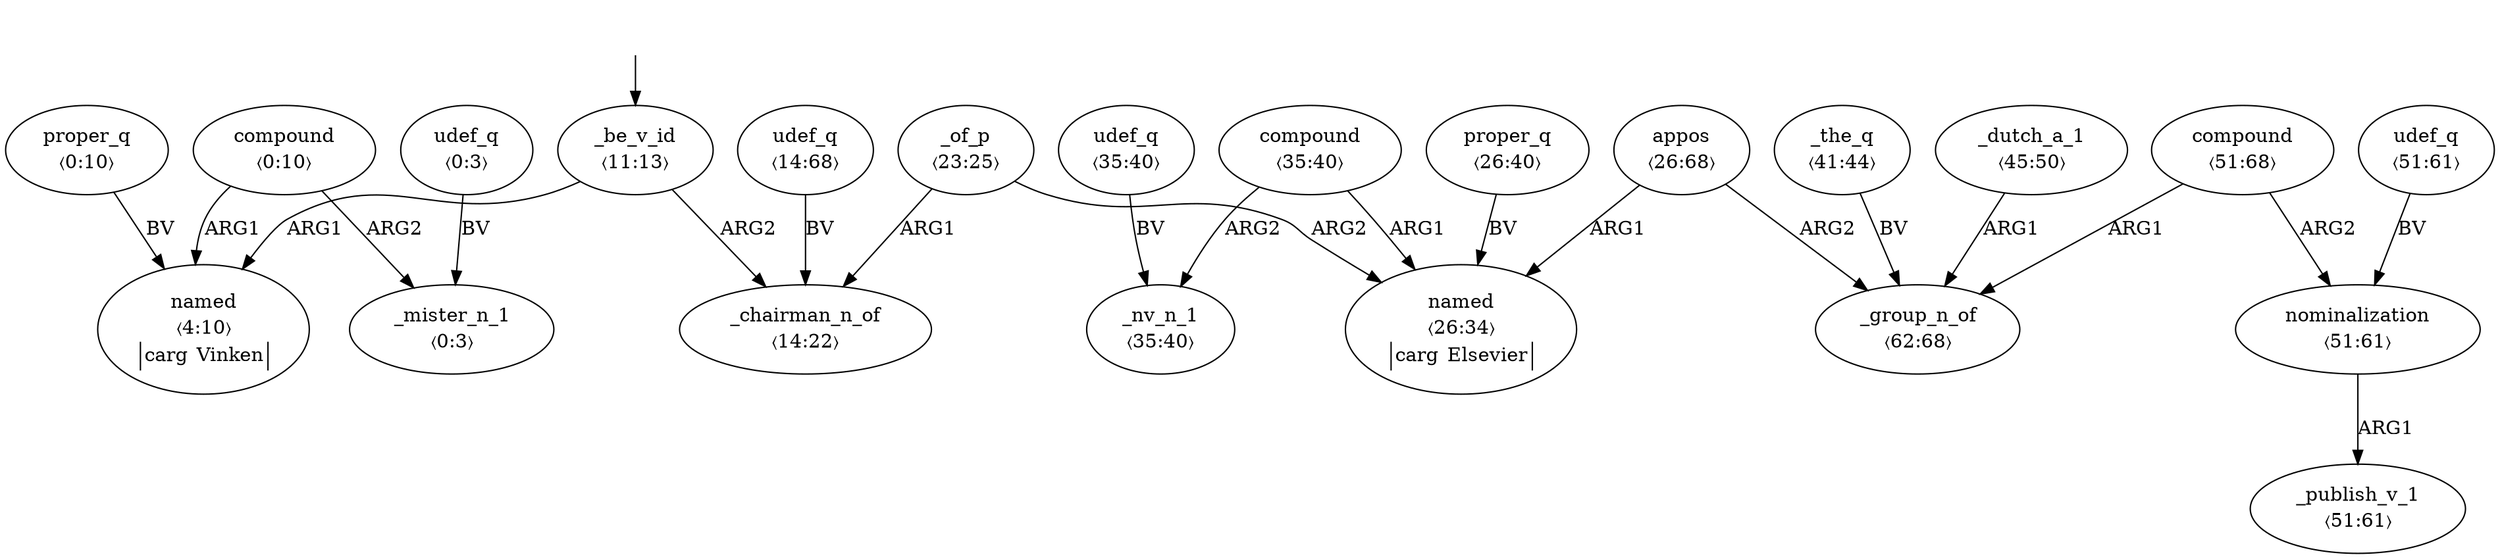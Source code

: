 digraph "20001002" {
  top [ style=invis ];
  top -> 5;
  0 [ label=<<table align="center" border="0" cellspacing="0"><tr><td colspan="2">proper_q</td></tr><tr><td colspan="2">〈0:10〉</td></tr></table>> ];
  1 [ label=<<table align="center" border="0" cellspacing="0"><tr><td colspan="2">compound</td></tr><tr><td colspan="2">〈0:10〉</td></tr></table>> ];
  2 [ label=<<table align="center" border="0" cellspacing="0"><tr><td colspan="2">udef_q</td></tr><tr><td colspan="2">〈0:3〉</td></tr></table>> ];
  3 [ label=<<table align="center" border="0" cellspacing="0"><tr><td colspan="2">_mister_n_1</td></tr><tr><td colspan="2">〈0:3〉</td></tr></table>> ];
  4 [ label=<<table align="center" border="0" cellspacing="0"><tr><td colspan="2">named</td></tr><tr><td colspan="2">〈4:10〉</td></tr><tr><td sides="l" border="1" align="left">carg</td><td sides="r" border="1" align="left">Vinken</td></tr></table>> ];
  5 [ label=<<table align="center" border="0" cellspacing="0"><tr><td colspan="2">_be_v_id</td></tr><tr><td colspan="2">〈11:13〉</td></tr></table>> ];
  6 [ label=<<table align="center" border="0" cellspacing="0"><tr><td colspan="2">udef_q</td></tr><tr><td colspan="2">〈14:68〉</td></tr></table>> ];
  7 [ label=<<table align="center" border="0" cellspacing="0"><tr><td colspan="2">_chairman_n_of</td></tr><tr><td colspan="2">〈14:22〉</td></tr></table>> ];
  8 [ label=<<table align="center" border="0" cellspacing="0"><tr><td colspan="2">_of_p</td></tr><tr><td colspan="2">〈23:25〉</td></tr></table>> ];
  9 [ label=<<table align="center" border="0" cellspacing="0"><tr><td colspan="2">appos</td></tr><tr><td colspan="2">〈26:68〉</td></tr></table>> ];
  10 [ label=<<table align="center" border="0" cellspacing="0"><tr><td colspan="2">proper_q</td></tr><tr><td colspan="2">〈26:40〉</td></tr></table>> ];
  11 [ label=<<table align="center" border="0" cellspacing="0"><tr><td colspan="2">named</td></tr><tr><td colspan="2">〈26:34〉</td></tr><tr><td sides="l" border="1" align="left">carg</td><td sides="r" border="1" align="left">Elsevier</td></tr></table>> ];
  12 [ label=<<table align="center" border="0" cellspacing="0"><tr><td colspan="2">_nv_n_1</td></tr><tr><td colspan="2">〈35:40〉</td></tr></table>> ];
  13 [ label=<<table align="center" border="0" cellspacing="0"><tr><td colspan="2">udef_q</td></tr><tr><td colspan="2">〈35:40〉</td></tr></table>> ];
  14 [ label=<<table align="center" border="0" cellspacing="0"><tr><td colspan="2">compound</td></tr><tr><td colspan="2">〈35:40〉</td></tr></table>> ];
  15 [ label=<<table align="center" border="0" cellspacing="0"><tr><td colspan="2">_the_q</td></tr><tr><td colspan="2">〈41:44〉</td></tr></table>> ];
  16 [ label=<<table align="center" border="0" cellspacing="0"><tr><td colspan="2">_dutch_a_1</td></tr><tr><td colspan="2">〈45:50〉</td></tr></table>> ];
  17 [ label=<<table align="center" border="0" cellspacing="0"><tr><td colspan="2">compound</td></tr><tr><td colspan="2">〈51:68〉</td></tr></table>> ];
  18 [ label=<<table align="center" border="0" cellspacing="0"><tr><td colspan="2">udef_q</td></tr><tr><td colspan="2">〈51:61〉</td></tr></table>> ];
  19 [ label=<<table align="center" border="0" cellspacing="0"><tr><td colspan="2">_publish_v_1</td></tr><tr><td colspan="2">〈51:61〉</td></tr></table>> ];
  20 [ label=<<table align="center" border="0" cellspacing="0"><tr><td colspan="2">nominalization</td></tr><tr><td colspan="2">〈51:61〉</td></tr></table>> ];
  21 [ label=<<table align="center" border="0" cellspacing="0"><tr><td colspan="2">_group_n_of</td></tr><tr><td colspan="2">〈62:68〉</td></tr></table>> ];
  0 -> 4 [ label="BV" ];
  14 -> 11 [ label="ARG1" ];
  16 -> 21 [ label="ARG1" ];
  17 -> 20 [ label="ARG2" ];
  17 -> 21 [ label="ARG1" ];
  9 -> 11 [ label="ARG1" ];
  1 -> 4 [ label="ARG1" ];
  5 -> 7 [ label="ARG2" ];
  15 -> 21 [ label="BV" ];
  18 -> 20 [ label="BV" ];
  6 -> 7 [ label="BV" ];
  8 -> 11 [ label="ARG2" ];
  5 -> 4 [ label="ARG1" ];
  13 -> 12 [ label="BV" ];
  20 -> 19 [ label="ARG1" ];
  10 -> 11 [ label="BV" ];
  8 -> 7 [ label="ARG1" ];
  14 -> 12 [ label="ARG2" ];
  1 -> 3 [ label="ARG2" ];
  2 -> 3 [ label="BV" ];
  9 -> 21 [ label="ARG2" ];
}

